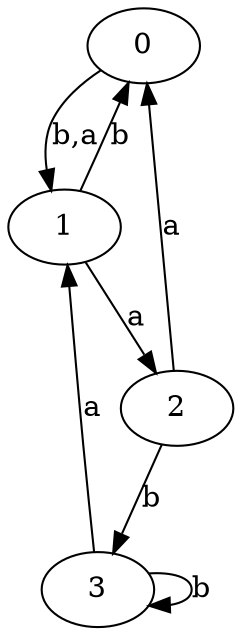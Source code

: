 digraph {
 ranksep=0.5;
 d2tdocpreamble = "\usetikzlibrary{automata}";
 d2tfigpreamble = "\tikzstyle{every state}= [ draw=blue!50,very thick,fill=blue!20]  \tikzstyle{auto}= [fill=white]";
 node [style="state"];
 edge [lblstyle="auto",topath="bend right", len=4  ]
  "0" [label="0",style = "state, initial"];
  "1" [label="1",style = "state, accepting"];
  "2" [label="2",];
  "3" [label="3",];
  "0" -> "1" [label="b,a"];
  "1" -> "0" [label="b"];
  "1" -> "2" [label="a"];
  "2" -> "0" [label="a"];
  "2" -> "3" [label="b"];
  "3" -> "1" [label="a"];
  "3" -> "3" [label="b",topath="loop above"];
}